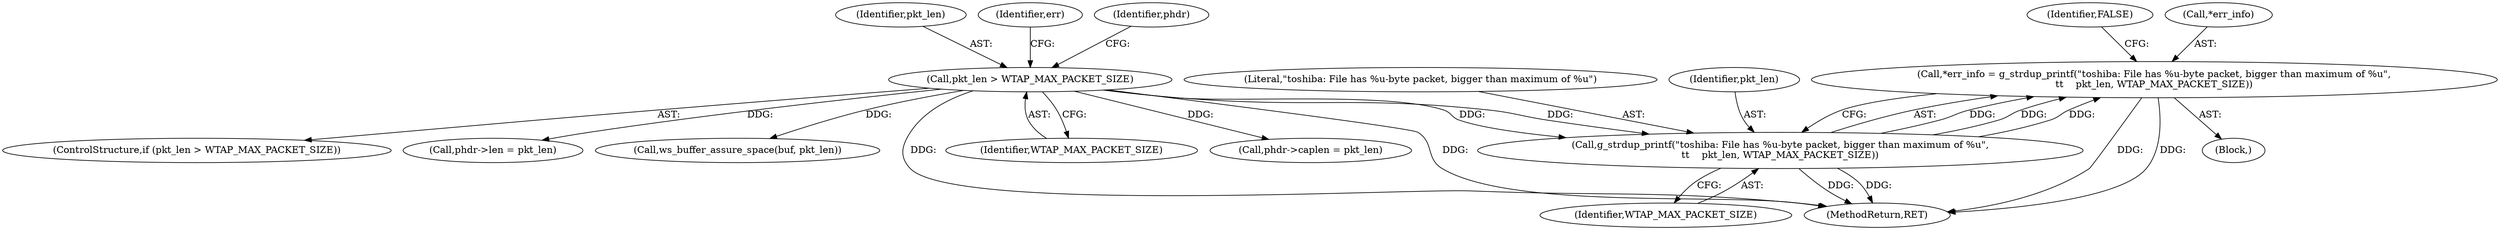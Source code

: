 digraph "0_wireshark_3270dfac43da861c714df76513456b46765ff47f@API" {
"1000266" [label="(Call,*err_info = g_strdup_printf(\"toshiba: File has %u-byte packet, bigger than maximum of %u\",\n\t\t    pkt_len, WTAP_MAX_PACKET_SIZE))"];
"1000269" [label="(Call,g_strdup_printf(\"toshiba: File has %u-byte packet, bigger than maximum of %u\",\n\t\t    pkt_len, WTAP_MAX_PACKET_SIZE))"];
"1000258" [label="(Call,pkt_len > WTAP_MAX_PACKET_SIZE)"];
"1000260" [label="(Identifier,WTAP_MAX_PACKET_SIZE)"];
"1000261" [label="(Block,)"];
"1000270" [label="(Literal,\"toshiba: File has %u-byte packet, bigger than maximum of %u\")"];
"1000274" [label="(Identifier,FALSE)"];
"1000272" [label="(Identifier,WTAP_MAX_PACKET_SIZE)"];
"1000257" [label="(ControlStructure,if (pkt_len > WTAP_MAX_PACKET_SIZE))"];
"1000316" [label="(Call,phdr->len = pkt_len)"];
"1000269" [label="(Call,g_strdup_printf(\"toshiba: File has %u-byte packet, bigger than maximum of %u\",\n\t\t    pkt_len, WTAP_MAX_PACKET_SIZE))"];
"1000476" [label="(MethodReturn,RET)"];
"1000399" [label="(Call,ws_buffer_assure_space(buf, pkt_len))"];
"1000277" [label="(Identifier,phdr)"];
"1000311" [label="(Call,phdr->caplen = pkt_len)"];
"1000266" [label="(Call,*err_info = g_strdup_printf(\"toshiba: File has %u-byte packet, bigger than maximum of %u\",\n\t\t    pkt_len, WTAP_MAX_PACKET_SIZE))"];
"1000259" [label="(Identifier,pkt_len)"];
"1000271" [label="(Identifier,pkt_len)"];
"1000264" [label="(Identifier,err)"];
"1000258" [label="(Call,pkt_len > WTAP_MAX_PACKET_SIZE)"];
"1000267" [label="(Call,*err_info)"];
"1000266" -> "1000261"  [label="AST: "];
"1000266" -> "1000269"  [label="CFG: "];
"1000267" -> "1000266"  [label="AST: "];
"1000269" -> "1000266"  [label="AST: "];
"1000274" -> "1000266"  [label="CFG: "];
"1000266" -> "1000476"  [label="DDG: "];
"1000266" -> "1000476"  [label="DDG: "];
"1000269" -> "1000266"  [label="DDG: "];
"1000269" -> "1000266"  [label="DDG: "];
"1000269" -> "1000266"  [label="DDG: "];
"1000269" -> "1000272"  [label="CFG: "];
"1000270" -> "1000269"  [label="AST: "];
"1000271" -> "1000269"  [label="AST: "];
"1000272" -> "1000269"  [label="AST: "];
"1000269" -> "1000476"  [label="DDG: "];
"1000269" -> "1000476"  [label="DDG: "];
"1000258" -> "1000269"  [label="DDG: "];
"1000258" -> "1000269"  [label="DDG: "];
"1000258" -> "1000257"  [label="AST: "];
"1000258" -> "1000260"  [label="CFG: "];
"1000259" -> "1000258"  [label="AST: "];
"1000260" -> "1000258"  [label="AST: "];
"1000264" -> "1000258"  [label="CFG: "];
"1000277" -> "1000258"  [label="CFG: "];
"1000258" -> "1000476"  [label="DDG: "];
"1000258" -> "1000476"  [label="DDG: "];
"1000258" -> "1000311"  [label="DDG: "];
"1000258" -> "1000316"  [label="DDG: "];
"1000258" -> "1000399"  [label="DDG: "];
}
